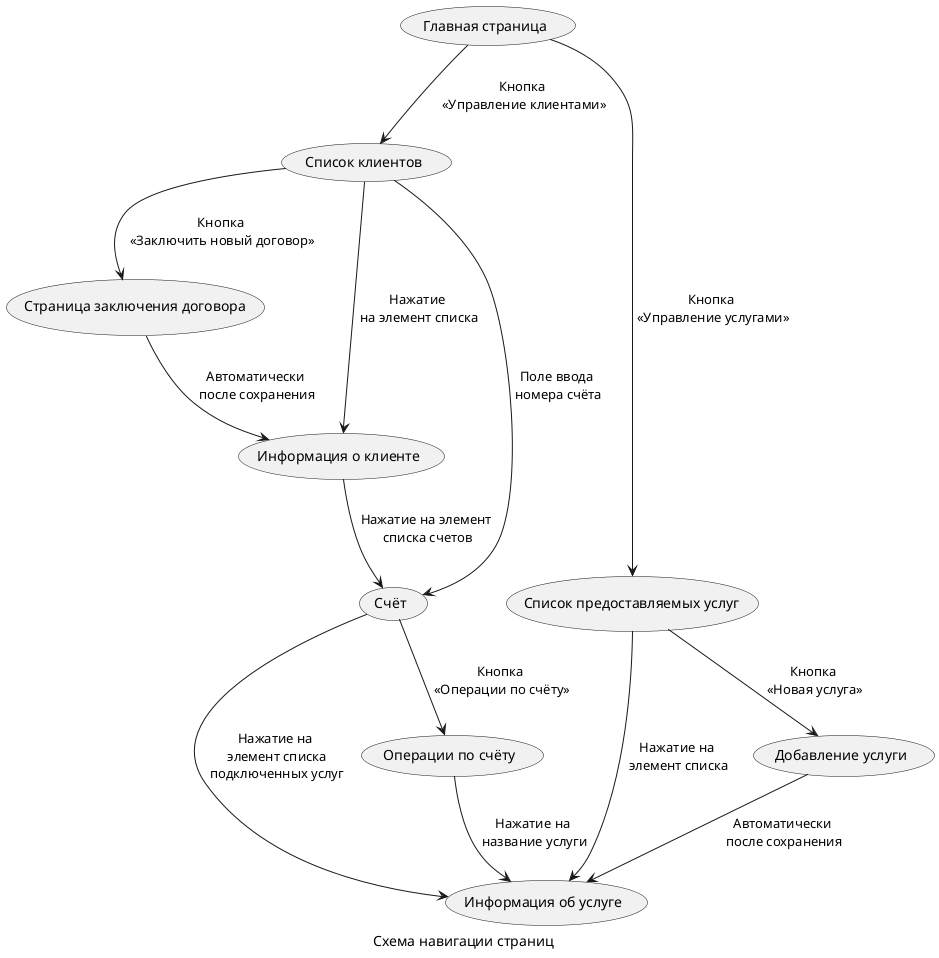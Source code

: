 @startuml

caption Схема навигации страниц

(Главная страница) as main
(Список клиентов) as clientList
(Страница заключения договора) as newClient
(Информация о клиенте) as client
(Счёт) as account
(Список предоставляемых услуг) as serviceList
(Информация об услуге) as service
(Добавление услуги) as newService
(Операции по счёту) as operations

main --> clientList : Кнопка\n <<Управление клиентами>>
main --> serviceList : Кнопка\n <<Управление услугами>>

clientList --> account : Поле ввода\n номера счёта
clientList --> newClient : Кнопка\n <<Заключить новый договор>>
clientList --> client : Нажатие\n на элемент списка

newClient --> client : Автоматически\n после сохранения

client --> account : Нажатие на элемент\n списка счетов

account --> operations : Кнопка\n <<Операции по счёту>>
account --> service : Нажатие на\n элемент списка\n подключенных услуг

serviceList --> service : Нажатие на\n элемент списка
serviceList --> newService : Кнопка\n <<Новая услуга>>

newService --> service : Автоматически\n после сохранения

operations --> service : Нажатие на\n название услуги

@enduml


